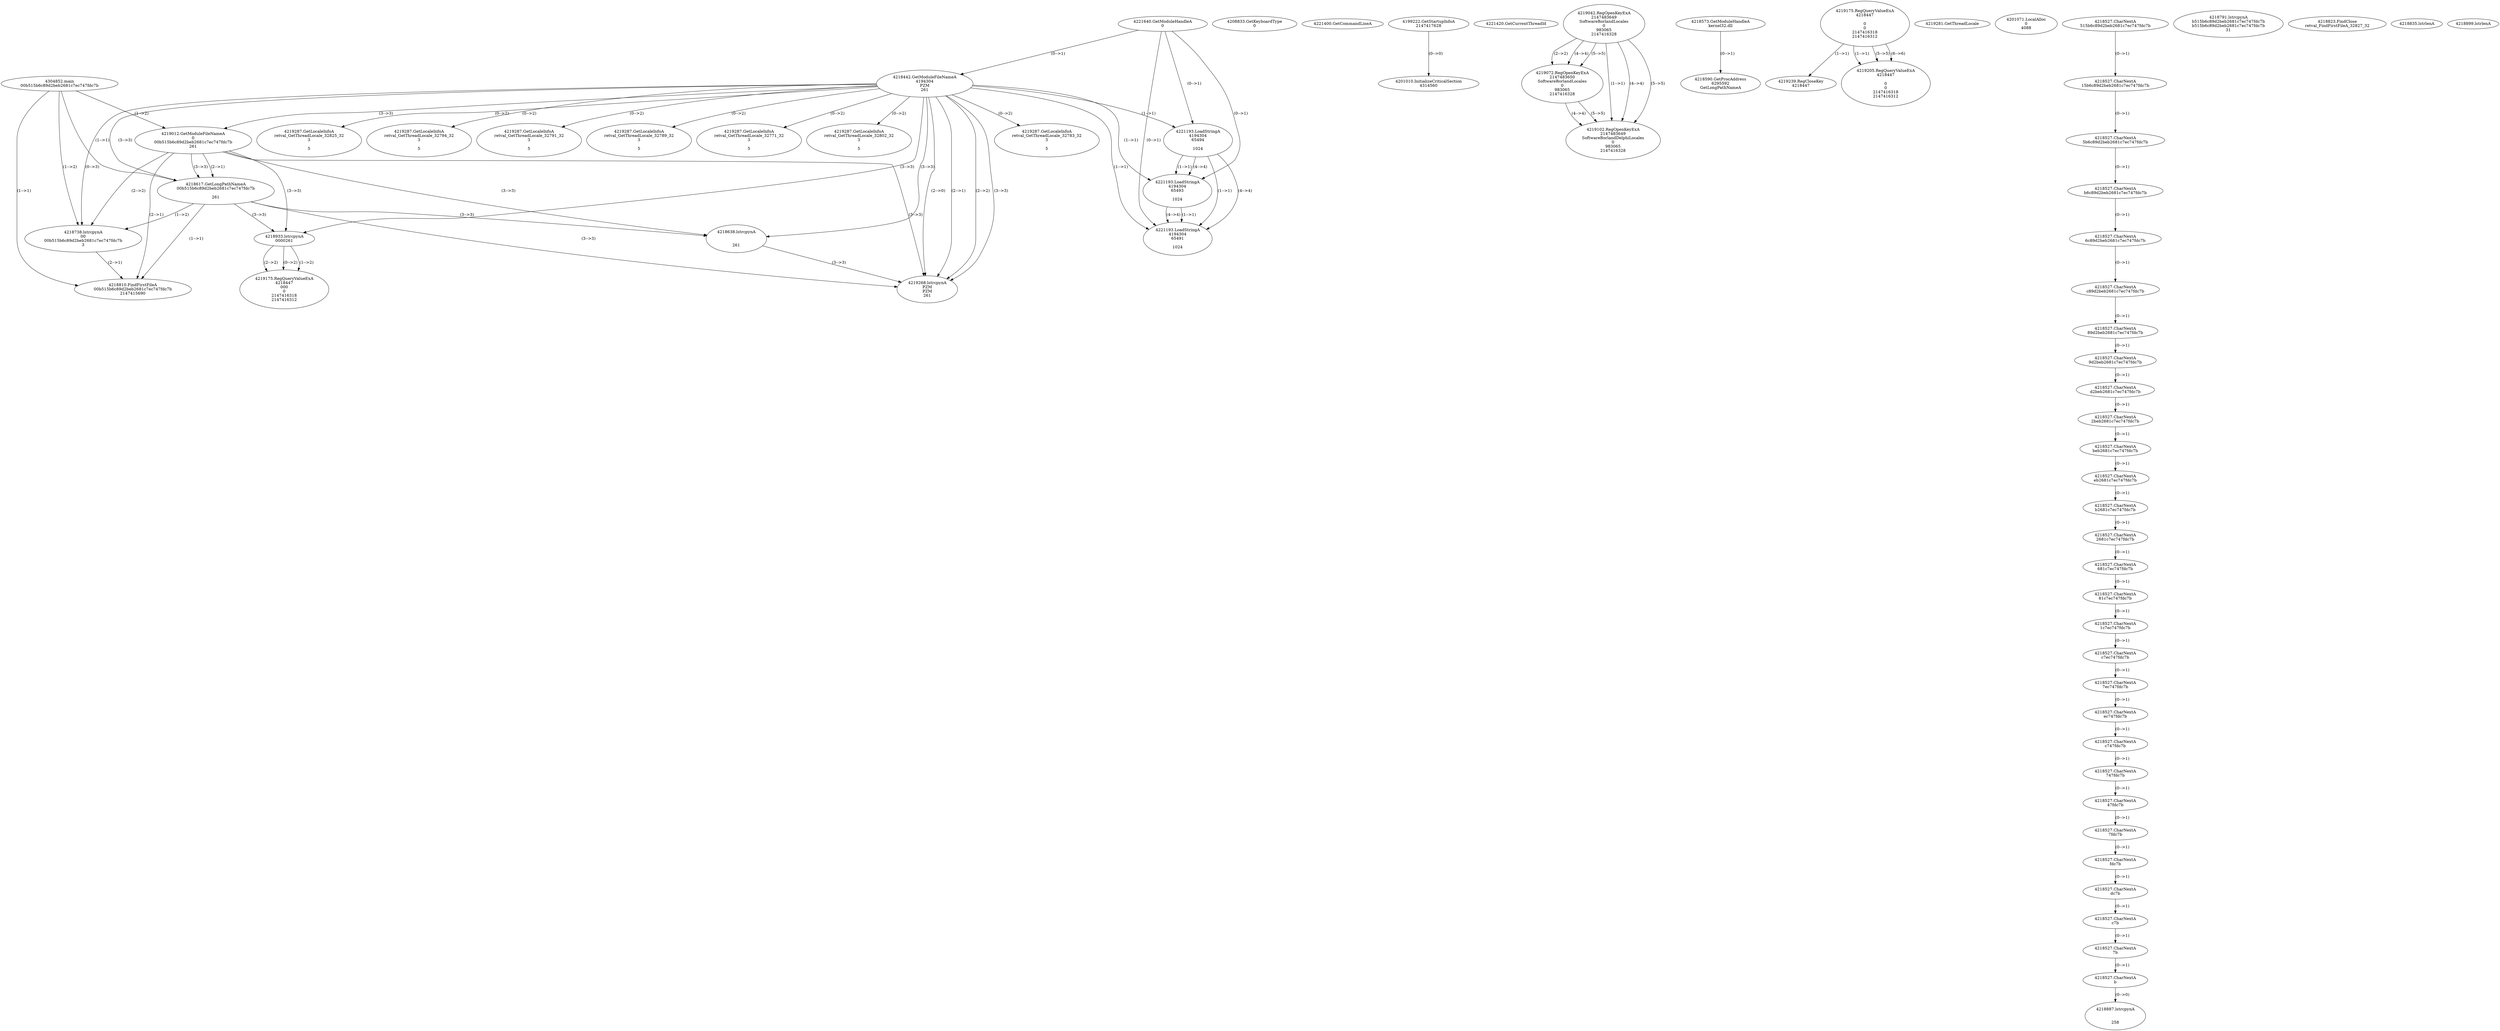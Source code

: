 // Global SCDG with merge call
digraph {
	0 [label="4304852.main
00b515b6c89d2beb2681c7ec747fdc7b"]
	1 [label="4221640.GetModuleHandleA
0"]
	2 [label="4208833.GetKeyboardType
0"]
	3 [label="4221400.GetCommandLineA
"]
	4 [label="4199222.GetStartupInfoA
2147417628"]
	5 [label="4221420.GetCurrentThreadId
"]
	6 [label="4218442.GetModuleFileNameA
4194304
PZM
261"]
	1 -> 6 [label="(0-->1)"]
	7 [label="4219012.GetModuleFileNameA
0
00b515b6c89d2beb2681c7ec747fdc7b
261"]
	0 -> 7 [label="(1-->2)"]
	6 -> 7 [label="(3-->3)"]
	8 [label="4219042.RegOpenKeyExA
2147483649
Software\Borland\Locales
0
983065
2147416328"]
	9 [label="4218573.GetModuleHandleA
kernel32.dll"]
	10 [label="4218590.GetProcAddress
6295592
GetLongPathNameA"]
	9 -> 10 [label="(0-->1)"]
	11 [label="4218617.GetLongPathNameA
00b515b6c89d2beb2681c7ec747fdc7b

261"]
	0 -> 11 [label="(1-->1)"]
	7 -> 11 [label="(2-->1)"]
	6 -> 11 [label="(3-->3)"]
	7 -> 11 [label="(3-->3)"]
	12 [label="4218638.lstrcpynA


261"]
	6 -> 12 [label="(3-->3)"]
	7 -> 12 [label="(3-->3)"]
	11 -> 12 [label="(3-->3)"]
	13 [label="4219175.RegQueryValueExA
4218447

0
0
2147416318
2147416312"]
	14 [label="4219239.RegCloseKey
4218447"]
	13 -> 14 [label="(1-->1)"]
	15 [label="4219268.lstrcpynA
PZM
PZM
261"]
	6 -> 15 [label="(2-->1)"]
	6 -> 15 [label="(2-->2)"]
	6 -> 15 [label="(3-->3)"]
	7 -> 15 [label="(3-->3)"]
	11 -> 15 [label="(3-->3)"]
	12 -> 15 [label="(3-->3)"]
	6 -> 15 [label="(2-->0)"]
	16 [label="4219281.GetThreadLocale
"]
	17 [label="4219287.GetLocaleInfoA
retval_GetThreadLocale_32783_32
3

5"]
	6 -> 17 [label="(0-->2)"]
	18 [label="4221193.LoadStringA
4194304
65494

1024"]
	1 -> 18 [label="(0-->1)"]
	6 -> 18 [label="(1-->1)"]
	19 [label="4201010.InitializeCriticalSection
4314560"]
	4 -> 19 [label="(0-->0)"]
	20 [label="4201071.LocalAlloc
0
4088"]
	21 [label="4219072.RegOpenKeyExA
2147483650
Software\Borland\Locales
0
983065
2147416328"]
	8 -> 21 [label="(2-->2)"]
	8 -> 21 [label="(4-->4)"]
	8 -> 21 [label="(5-->5)"]
	22 [label="4218738.lstrcpynA
00
00b515b6c89d2beb2681c7ec747fdc7b
3"]
	0 -> 22 [label="(1-->2)"]
	7 -> 22 [label="(2-->2)"]
	11 -> 22 [label="(1-->2)"]
	6 -> 22 [label="(0-->3)"]
	23 [label="4218527.CharNextA
515b6c89d2beb2681c7ec747fdc7b"]
	24 [label="4218527.CharNextA
15b6c89d2beb2681c7ec747fdc7b"]
	23 -> 24 [label="(0-->1)"]
	25 [label="4218527.CharNextA
5b6c89d2beb2681c7ec747fdc7b"]
	24 -> 25 [label="(0-->1)"]
	26 [label="4218527.CharNextA
b6c89d2beb2681c7ec747fdc7b"]
	25 -> 26 [label="(0-->1)"]
	27 [label="4218527.CharNextA
6c89d2beb2681c7ec747fdc7b"]
	26 -> 27 [label="(0-->1)"]
	28 [label="4218527.CharNextA
c89d2beb2681c7ec747fdc7b"]
	27 -> 28 [label="(0-->1)"]
	29 [label="4218527.CharNextA
89d2beb2681c7ec747fdc7b"]
	28 -> 29 [label="(0-->1)"]
	30 [label="4218527.CharNextA
9d2beb2681c7ec747fdc7b"]
	29 -> 30 [label="(0-->1)"]
	31 [label="4218527.CharNextA
d2beb2681c7ec747fdc7b"]
	30 -> 31 [label="(0-->1)"]
	32 [label="4218527.CharNextA
2beb2681c7ec747fdc7b"]
	31 -> 32 [label="(0-->1)"]
	33 [label="4218527.CharNextA
beb2681c7ec747fdc7b"]
	32 -> 33 [label="(0-->1)"]
	34 [label="4218527.CharNextA
eb2681c7ec747fdc7b"]
	33 -> 34 [label="(0-->1)"]
	35 [label="4218527.CharNextA
b2681c7ec747fdc7b"]
	34 -> 35 [label="(0-->1)"]
	36 [label="4218527.CharNextA
2681c7ec747fdc7b"]
	35 -> 36 [label="(0-->1)"]
	37 [label="4218527.CharNextA
681c7ec747fdc7b"]
	36 -> 37 [label="(0-->1)"]
	38 [label="4218527.CharNextA
81c7ec747fdc7b"]
	37 -> 38 [label="(0-->1)"]
	39 [label="4218527.CharNextA
1c7ec747fdc7b"]
	38 -> 39 [label="(0-->1)"]
	40 [label="4218527.CharNextA
c7ec747fdc7b"]
	39 -> 40 [label="(0-->1)"]
	41 [label="4218527.CharNextA
7ec747fdc7b"]
	40 -> 41 [label="(0-->1)"]
	42 [label="4218527.CharNextA
ec747fdc7b"]
	41 -> 42 [label="(0-->1)"]
	43 [label="4218527.CharNextA
c747fdc7b"]
	42 -> 43 [label="(0-->1)"]
	44 [label="4218527.CharNextA
747fdc7b"]
	43 -> 44 [label="(0-->1)"]
	45 [label="4218527.CharNextA
47fdc7b"]
	44 -> 45 [label="(0-->1)"]
	46 [label="4218527.CharNextA
7fdc7b"]
	45 -> 46 [label="(0-->1)"]
	47 [label="4218527.CharNextA
fdc7b"]
	46 -> 47 [label="(0-->1)"]
	48 [label="4218527.CharNextA
dc7b"]
	47 -> 48 [label="(0-->1)"]
	49 [label="4218527.CharNextA
c7b"]
	48 -> 49 [label="(0-->1)"]
	50 [label="4218527.CharNextA
7b"]
	49 -> 50 [label="(0-->1)"]
	51 [label="4218527.CharNextA
b"]
	50 -> 51 [label="(0-->1)"]
	52 [label="4218791.lstrcpynA
b515b6c89d2beb2681c7ec747fdc7b
b515b6c89d2beb2681c7ec747fdc7b
31"]
	53 [label="4218810.FindFirstFileA
00b515b6c89d2beb2681c7ec747fdc7b
2147415690"]
	0 -> 53 [label="(1-->1)"]
	7 -> 53 [label="(2-->1)"]
	11 -> 53 [label="(1-->1)"]
	22 -> 53 [label="(2-->1)"]
	54 [label="4218823.FindClose
retval_FindFirstFileA_32827_32"]
	55 [label="4218835.lstrlenA
"]
	56 [label="4218887.lstrcpynA


258"]
	51 -> 56 [label="(0-->0)"]
	57 [label="4218899.lstrlenA
"]
	58 [label="4218933.lstrcpynA
00\
00\
261"]
	6 -> 58 [label="(3-->3)"]
	7 -> 58 [label="(3-->3)"]
	11 -> 58 [label="(3-->3)"]
	59 [label="4219175.RegQueryValueExA
4218447
00\
0
0
2147416318
2147416312"]
	58 -> 59 [label="(1-->2)"]
	58 -> 59 [label="(2-->2)"]
	58 -> 59 [label="(0-->2)"]
	60 [label="4219102.RegOpenKeyExA
2147483649
Software\Borland\Delphi\Locales
0
983065
2147416328"]
	8 -> 60 [label="(1-->1)"]
	8 -> 60 [label="(4-->4)"]
	21 -> 60 [label="(4-->4)"]
	8 -> 60 [label="(5-->5)"]
	21 -> 60 [label="(5-->5)"]
	61 [label="4219205.RegQueryValueExA
4218447

0
0
2147416318
2147416312"]
	13 -> 61 [label="(1-->1)"]
	13 -> 61 [label="(5-->5)"]
	13 -> 61 [label="(6-->6)"]
	62 [label="4219287.GetLocaleInfoA
retval_GetThreadLocale_32825_32
3

5"]
	6 -> 62 [label="(0-->2)"]
	63 [label="4219287.GetLocaleInfoA
retval_GetThreadLocale_32794_32
3

5"]
	6 -> 63 [label="(0-->2)"]
	64 [label="4219287.GetLocaleInfoA
retval_GetThreadLocale_32791_32
3

5"]
	6 -> 64 [label="(0-->2)"]
	65 [label="4221193.LoadStringA
4194304
65493

1024"]
	1 -> 65 [label="(0-->1)"]
	6 -> 65 [label="(1-->1)"]
	18 -> 65 [label="(1-->1)"]
	18 -> 65 [label="(4-->4)"]
	66 [label="4219287.GetLocaleInfoA
retval_GetThreadLocale_32789_32
3

5"]
	6 -> 66 [label="(0-->2)"]
	67 [label="4221193.LoadStringA
4194304
65491

1024"]
	1 -> 67 [label="(0-->1)"]
	6 -> 67 [label="(1-->1)"]
	18 -> 67 [label="(1-->1)"]
	65 -> 67 [label="(1-->1)"]
	18 -> 67 [label="(4-->4)"]
	65 -> 67 [label="(4-->4)"]
	68 [label="4219287.GetLocaleInfoA
retval_GetThreadLocale_32771_32
3

5"]
	6 -> 68 [label="(0-->2)"]
	69 [label="4219287.GetLocaleInfoA
retval_GetThreadLocale_32802_32
3

5"]
	6 -> 69 [label="(0-->2)"]
}
